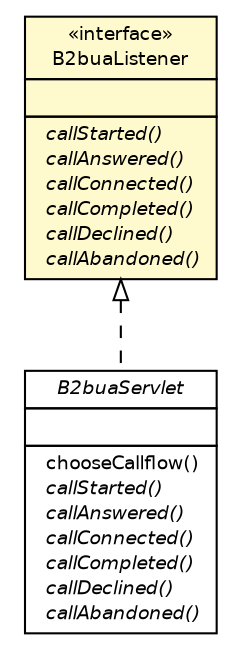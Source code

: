 #!/usr/local/bin/dot
#
# Class diagram 
# Generated by UMLGraph version 5.2 (http://www.umlgraph.org/)
#

digraph G {
	edge [fontname="Helvetica",fontsize=10,labelfontname="Helvetica",labelfontsize=10];
	node [fontname="Helvetica",fontsize=10,shape=plaintext];
	nodesep=0.25;
	ranksep=0.5;
	// org.vorpal.blade.framework.b2bua.B2buaServlet
	c510 [label=<<table title="org.vorpal.blade.framework.b2bua.B2buaServlet" border="0" cellborder="1" cellspacing="0" cellpadding="2" port="p" href="./B2buaServlet.html">
		<tr><td><table border="0" cellspacing="0" cellpadding="1">
<tr><td align="center" balign="center"><font face="Helvetica-Oblique"> B2buaServlet </font></td></tr>
		</table></td></tr>
		<tr><td><table border="0" cellspacing="0" cellpadding="1">
<tr><td align="left" balign="left">  </td></tr>
		</table></td></tr>
		<tr><td><table border="0" cellspacing="0" cellpadding="1">
<tr><td align="left" balign="left">  chooseCallflow() </td></tr>
<tr><td align="left" balign="left"><font face="Helvetica-Oblique" point-size="9.0">  callStarted() </font></td></tr>
<tr><td align="left" balign="left"><font face="Helvetica-Oblique" point-size="9.0">  callAnswered() </font></td></tr>
<tr><td align="left" balign="left"><font face="Helvetica-Oblique" point-size="9.0">  callConnected() </font></td></tr>
<tr><td align="left" balign="left"><font face="Helvetica-Oblique" point-size="9.0">  callCompleted() </font></td></tr>
<tr><td align="left" balign="left"><font face="Helvetica-Oblique" point-size="9.0">  callDeclined() </font></td></tr>
<tr><td align="left" balign="left"><font face="Helvetica-Oblique" point-size="9.0">  callAbandoned() </font></td></tr>
		</table></td></tr>
		</table>>, fontname="Helvetica", fontcolor="black", fontsize=9.0];
	// org.vorpal.blade.framework.b2bua.B2buaListener
	c511 [label=<<table title="org.vorpal.blade.framework.b2bua.B2buaListener" border="0" cellborder="1" cellspacing="0" cellpadding="2" port="p" bgcolor="lemonChiffon" href="./B2buaListener.html">
		<tr><td><table border="0" cellspacing="0" cellpadding="1">
<tr><td align="center" balign="center"> &#171;interface&#187; </td></tr>
<tr><td align="center" balign="center"> B2buaListener </td></tr>
		</table></td></tr>
		<tr><td><table border="0" cellspacing="0" cellpadding="1">
<tr><td align="left" balign="left">  </td></tr>
		</table></td></tr>
		<tr><td><table border="0" cellspacing="0" cellpadding="1">
<tr><td align="left" balign="left"><font face="Helvetica-Oblique" point-size="9.0">  callStarted() </font></td></tr>
<tr><td align="left" balign="left"><font face="Helvetica-Oblique" point-size="9.0">  callAnswered() </font></td></tr>
<tr><td align="left" balign="left"><font face="Helvetica-Oblique" point-size="9.0">  callConnected() </font></td></tr>
<tr><td align="left" balign="left"><font face="Helvetica-Oblique" point-size="9.0">  callCompleted() </font></td></tr>
<tr><td align="left" balign="left"><font face="Helvetica-Oblique" point-size="9.0">  callDeclined() </font></td></tr>
<tr><td align="left" balign="left"><font face="Helvetica-Oblique" point-size="9.0">  callAbandoned() </font></td></tr>
		</table></td></tr>
		</table>>, fontname="Helvetica", fontcolor="black", fontsize=9.0];
	//org.vorpal.blade.framework.b2bua.B2buaServlet implements org.vorpal.blade.framework.b2bua.B2buaListener
	c511:p -> c510:p [dir=back,arrowtail=empty,style=dashed];
}

